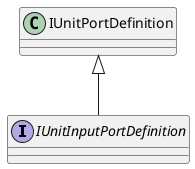 @startuml
interface IUnitInputPortDefinition {
}
IUnitPortDefinition <|-- IUnitInputPortDefinition
@enduml
